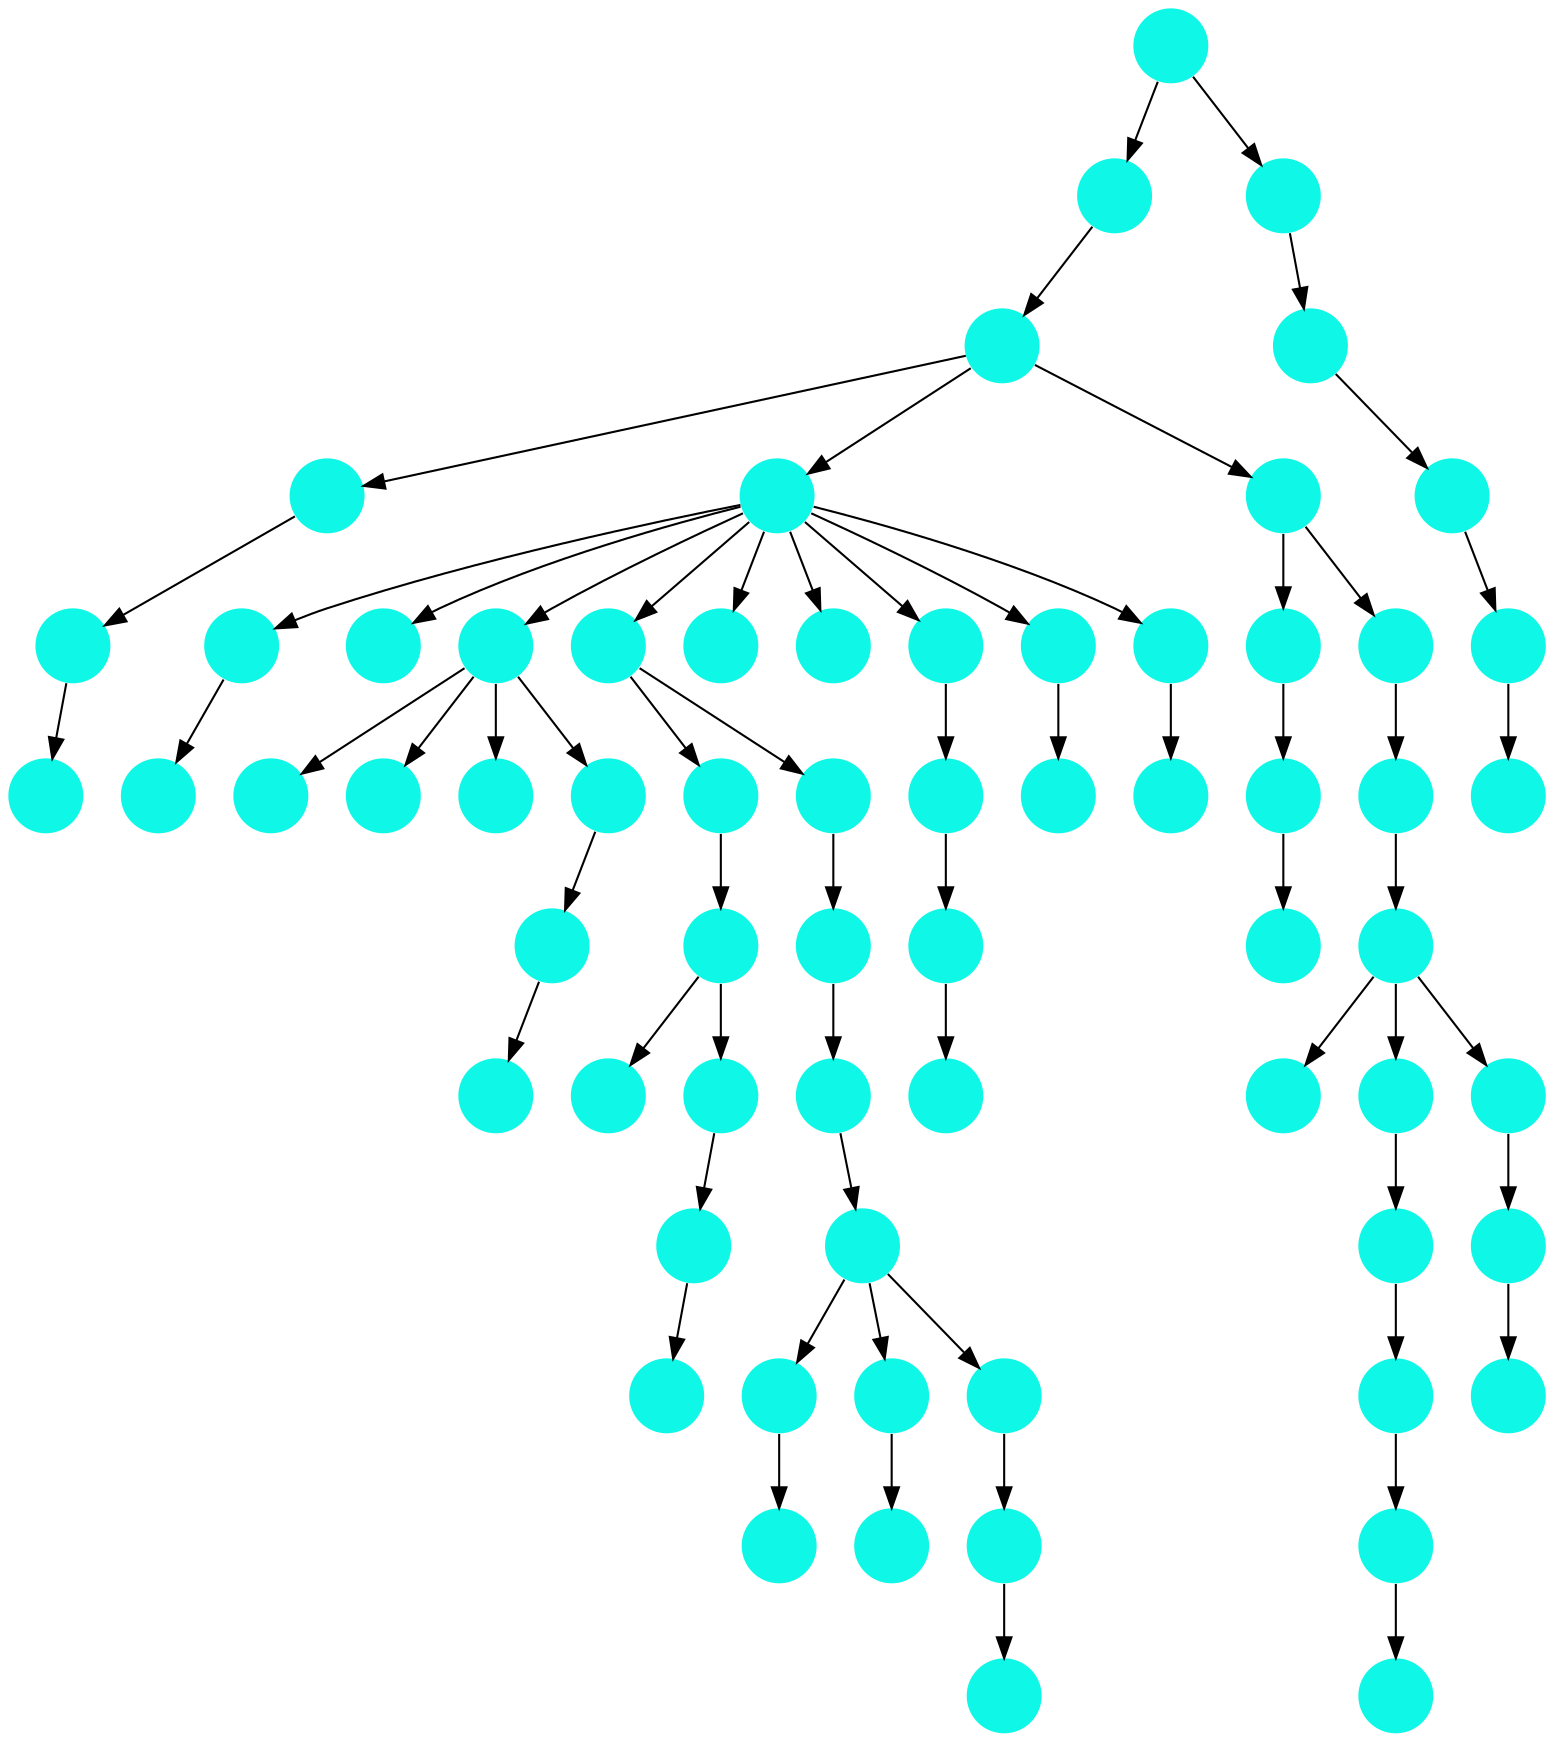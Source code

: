 digraph{
0 [tooltip = "I", penwidth = 0, style = filled, fillcolor = "#0ff8e7", shape = circle, label = ""]
1 [tooltip = "I", penwidth = 0, style = filled, fillcolor = "#0ff8e7", shape = circle, label = ""]
2 [tooltip = "I", penwidth = 0, style = filled, fillcolor = "#0ff8e7", shape = circle, label = ""]
3 [tooltip = "I", penwidth = 0, style = filled, fillcolor = "#0ff8e7", shape = circle, label = ""]
4 [tooltip = "I", penwidth = 0, style = filled, fillcolor = "#0ff8e7", shape = circle, label = ""]
5 [tooltip = "I", penwidth = 0, style = filled, fillcolor = "#0ff8e7", shape = circle, label = ""]
6 [tooltip = "I", penwidth = 0, style = filled, fillcolor = "#0ff8e7", shape = circle, label = ""]
7 [tooltip = "I", penwidth = 0, style = filled, fillcolor = "#0ff8e7", shape = circle, label = ""]
8 [tooltip = "I", penwidth = 0, style = filled, fillcolor = "#0ff8e7", shape = circle, label = ""]
9 [tooltip = "I", penwidth = 0, style = filled, fillcolor = "#0ff8e7", shape = circle, label = ""]
10 [tooltip = "I", penwidth = 0, style = filled, fillcolor = "#0ff8e7", shape = circle, label = ""]
11 [tooltip = "I", penwidth = 0, style = filled, fillcolor = "#0ff8e7", shape = circle, label = ""]
12 [tooltip = "I", penwidth = 0, style = filled, fillcolor = "#0ff8e7", shape = circle, label = ""]
13 [tooltip = "I", penwidth = 0, style = filled, fillcolor = "#0ff8e7", shape = circle, label = ""]
14 [tooltip = "I", penwidth = 0, style = filled, fillcolor = "#0ff8e7", shape = circle, label = ""]
15 [tooltip = "I", penwidth = 0, style = filled, fillcolor = "#0ff8e7", shape = circle, label = ""]
16 [tooltip = "I", penwidth = 0, style = filled, fillcolor = "#0ff8e7", shape = circle, label = ""]
17 [tooltip = "I", penwidth = 0, style = filled, fillcolor = "#0ff8e7", shape = circle, label = ""]
18 [tooltip = "I", penwidth = 0, style = filled, fillcolor = "#0ff8e7", shape = circle, label = ""]
19 [tooltip = "I", penwidth = 0, style = filled, fillcolor = "#0ff8e7", shape = circle, label = ""]
20 [tooltip = "I", penwidth = 0, style = filled, fillcolor = "#0ff8e7", shape = circle, label = ""]
21 [tooltip = "I", penwidth = 0, style = filled, fillcolor = "#0ff8e7", shape = circle, label = ""]
22 [tooltip = "I", penwidth = 0, style = filled, fillcolor = "#0ff8e7", shape = circle, label = ""]
23 [tooltip = "I", penwidth = 0, style = filled, fillcolor = "#0ff8e7", shape = circle, label = ""]
24 [tooltip = "I", penwidth = 0, style = filled, fillcolor = "#0ff8e7", shape = circle, label = ""]
25 [tooltip = "I", penwidth = 0, style = filled, fillcolor = "#0ff8e7", shape = circle, label = ""]
26 [tooltip = "I", penwidth = 0, style = filled, fillcolor = "#0ff8e7", shape = circle, label = ""]
27 [tooltip = "I", penwidth = 0, style = filled, fillcolor = "#0ff8e7", shape = circle, label = ""]
28 [tooltip = "I", penwidth = 0, style = filled, fillcolor = "#0ff8e7", shape = circle, label = ""]
29 [tooltip = "I", penwidth = 0, style = filled, fillcolor = "#0ff8e7", shape = circle, label = ""]
30 [tooltip = "I", penwidth = 0, style = filled, fillcolor = "#0ff8e7", shape = circle, label = ""]
31 [tooltip = "I", penwidth = 0, style = filled, fillcolor = "#0ff8e7", shape = circle, label = ""]
32 [tooltip = "I", penwidth = 0, style = filled, fillcolor = "#0ff8e7", shape = circle, label = ""]
33 [tooltip = "I", penwidth = 0, style = filled, fillcolor = "#0ff8e7", shape = circle, label = ""]
34 [tooltip = "I", penwidth = 0, style = filled, fillcolor = "#0ff8e7", shape = circle, label = ""]
35 [tooltip = "I", penwidth = 0, style = filled, fillcolor = "#0ff8e7", shape = circle, label = ""]
36 [tooltip = "I", penwidth = 0, style = filled, fillcolor = "#0ff8e7", shape = circle, label = ""]
37 [tooltip = "I", penwidth = 0, style = filled, fillcolor = "#0ff8e7", shape = circle, label = ""]
38 [tooltip = "I", penwidth = 0, style = filled, fillcolor = "#0ff8e7", shape = circle, label = ""]
39 [tooltip = "I", penwidth = 0, style = filled, fillcolor = "#0ff8e7", shape = circle, label = ""]
40 [tooltip = "I", penwidth = 0, style = filled, fillcolor = "#0ff8e7", shape = circle, label = ""]
41 [tooltip = "I", penwidth = 0, style = filled, fillcolor = "#0ff8e7", shape = circle, label = ""]
42 [tooltip = "I", penwidth = 0, style = filled, fillcolor = "#0ff8e7", shape = circle, label = ""]
43 [tooltip = "I", penwidth = 0, style = filled, fillcolor = "#0ff8e7", shape = circle, label = ""]
44 [tooltip = "I", penwidth = 0, style = filled, fillcolor = "#0ff8e7", shape = circle, label = ""]
45 [tooltip = "I", penwidth = 0, style = filled, fillcolor = "#0ff8e7", shape = circle, label = ""]
46 [tooltip = "I", penwidth = 0, style = filled, fillcolor = "#0ff8e7", shape = circle, label = ""]
47 [tooltip = "I", penwidth = 0, style = filled, fillcolor = "#0ff8e7", shape = circle, label = ""]
48 [tooltip = "I", penwidth = 0, style = filled, fillcolor = "#0ff8e7", shape = circle, label = ""]
49 [tooltip = "I", penwidth = 0, style = filled, fillcolor = "#0ff8e7", shape = circle, label = ""]
50 [tooltip = "I", penwidth = 0, style = filled, fillcolor = "#0ff8e7", shape = circle, label = ""]
51 [tooltip = "I", penwidth = 0, style = filled, fillcolor = "#0ff8e7", shape = circle, label = ""]
52 [tooltip = "I", penwidth = 0, style = filled, fillcolor = "#0ff8e7", shape = circle, label = ""]
53 [tooltip = "I", penwidth = 0, style = filled, fillcolor = "#0ff8e7", shape = circle, label = ""]
54 [tooltip = "I", penwidth = 0, style = filled, fillcolor = "#0ff8e7", shape = circle, label = ""]
55 [tooltip = "I", penwidth = 0, style = filled, fillcolor = "#0ff8e7", shape = circle, label = ""]
56 [tooltip = "I", penwidth = 0, style = filled, fillcolor = "#0ff8e7", shape = circle, label = ""]
57 [tooltip = "I", penwidth = 0, style = filled, fillcolor = "#0ff8e7", shape = circle, label = ""]
58 [tooltip = "I", penwidth = 0, style = filled, fillcolor = "#0ff8e7", shape = circle, label = ""]
59 [tooltip = "I", penwidth = 0, style = filled, fillcolor = "#0ff8e7", shape = circle, label = ""]
60 [tooltip = "I", penwidth = 0, style = filled, fillcolor = "#0ff8e7", shape = circle, label = ""]
61 [tooltip = "I", penwidth = 0, style = filled, fillcolor = "#0ff8e7", shape = circle, label = ""]
62 [tooltip = "I", penwidth = 0, style = filled, fillcolor = "#0ff8e7", shape = circle, label = ""]
63 [tooltip = "I", penwidth = 0, style = filled, fillcolor = "#0ff8e7", shape = circle, label = ""]
64 [tooltip = "I", penwidth = 0, style = filled, fillcolor = "#0ff8e7", shape = circle, label = ""]
65 [tooltip = "I", penwidth = 0, style = filled, fillcolor = "#0ff8e7", shape = circle, label = ""]
49 -> 37
27 -> 26
27 -> 46
53 -> 22
32 -> 19
25 -> 51
32 -> 50
6 -> 32
47 -> 28
34 -> 1
23 -> 59
32 -> 40
30 -> 43
64 -> 3
37 -> 5
13 -> 54
32 -> 27
60 -> 29
21 -> 60
55 -> 8
52 -> 62
32 -> 7
2 -> 42
24 -> 57
15 -> 11
6 -> 25
56 -> 24
32 -> 63
0 -> 4
28 -> 13
8 -> 6
30 -> 38
4 -> 10
61 -> 18
58 -> 20
15 -> 34
4 -> 49
4 -> 47
11 -> 9
62 -> 23
55 -> 52
27 -> 39
41 -> 48
7 -> 31
32 -> 30
32 -> 53
32 -> 35
20 -> 15
45 -> 64
65 -> 2
63 -> 12
6 -> 41
15 -> 45
41 -> 14
38 -> 61
61 -> 65
14 -> 36
43 -> 58
36 -> 16
27 -> 56
48 -> 0
54 -> 44
59 -> 17
50 -> 21
51 -> 33
}